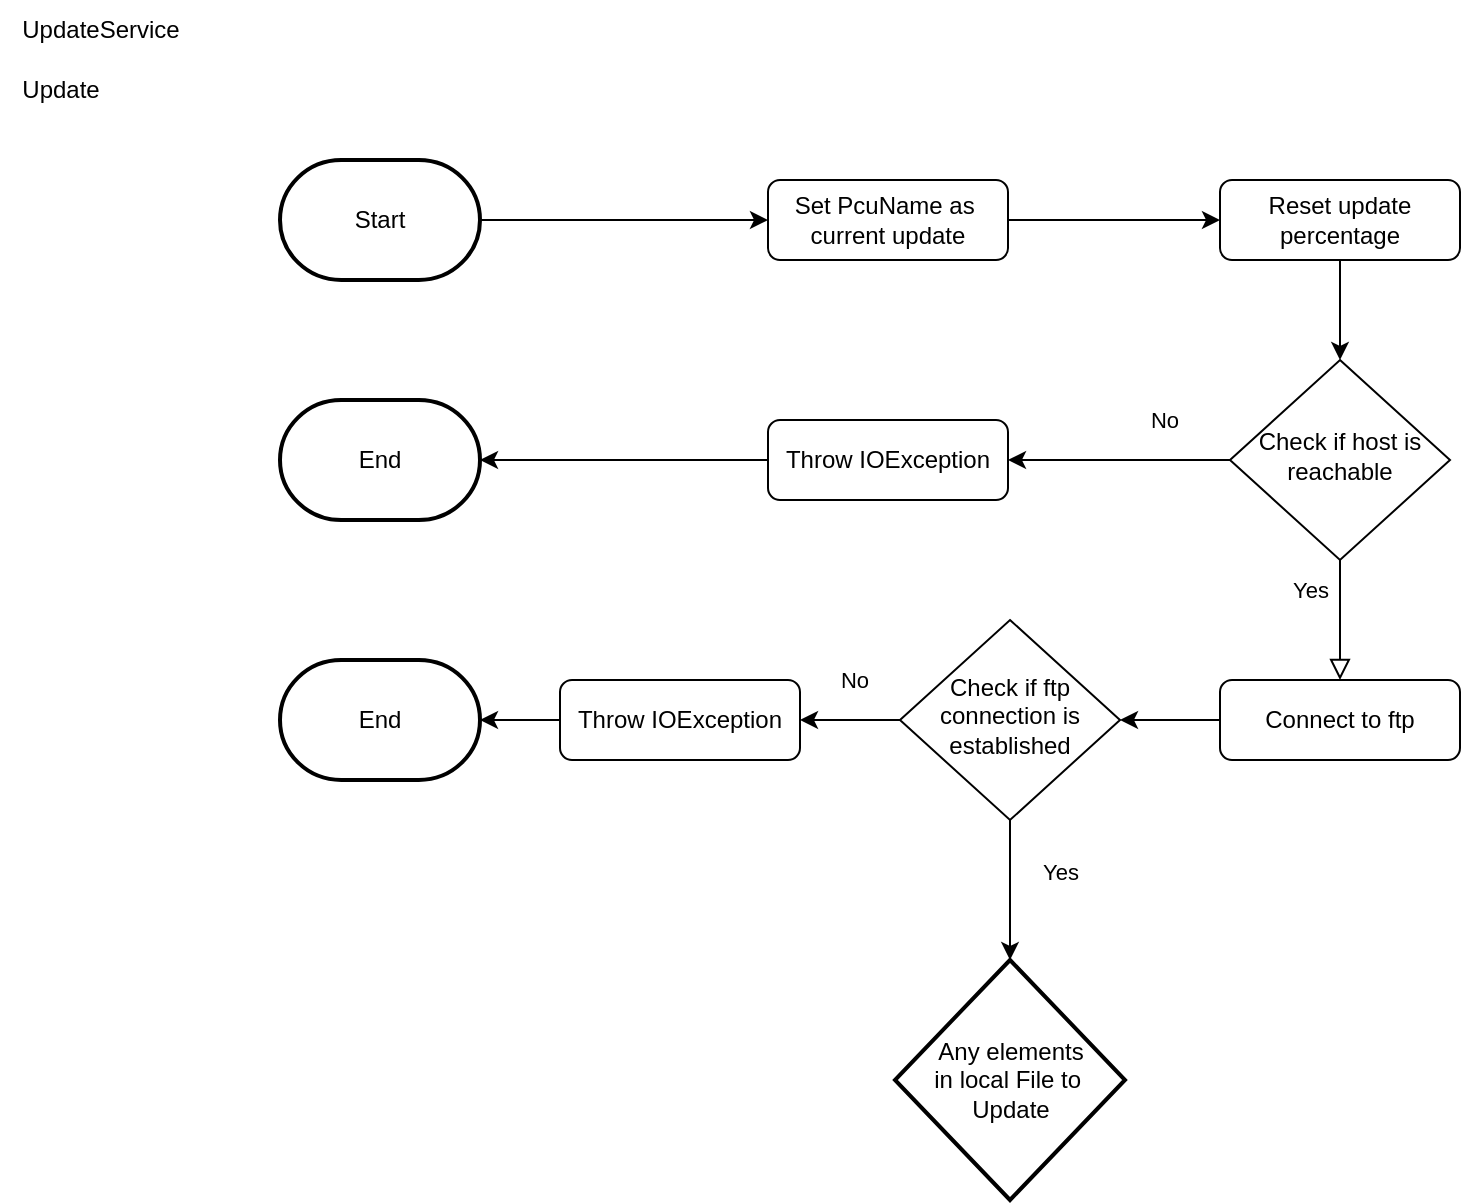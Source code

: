 <mxfile version="23.1.2" type="github">
  <diagram id="C5RBs43oDa-KdzZeNtuy" name="Page-1">
    <mxGraphModel dx="1434" dy="698" grid="1" gridSize="10" guides="1" tooltips="1" connect="1" arrows="1" fold="1" page="1" pageScale="1" pageWidth="827" pageHeight="1169" math="0" shadow="0">
      <root>
        <mxCell id="WIyWlLk6GJQsqaUBKTNV-0" />
        <mxCell id="WIyWlLk6GJQsqaUBKTNV-1" parent="WIyWlLk6GJQsqaUBKTNV-0" />
        <mxCell id="KiOhNjsRn19e5gCm-0zP-0" value="&lt;div&gt;UpdateService&lt;/div&gt;" style="text;html=1;align=center;verticalAlign=middle;resizable=0;points=[];autosize=1;strokeColor=none;fillColor=none;" vertex="1" parent="WIyWlLk6GJQsqaUBKTNV-1">
          <mxGeometry x="30" y="20" width="100" height="30" as="geometry" />
        </mxCell>
        <mxCell id="KiOhNjsRn19e5gCm-0zP-1" value="&lt;div&gt;Update&lt;/div&gt;" style="text;html=1;align=center;verticalAlign=middle;resizable=0;points=[];autosize=1;strokeColor=none;fillColor=none;" vertex="1" parent="WIyWlLk6GJQsqaUBKTNV-1">
          <mxGeometry x="30" y="50" width="60" height="30" as="geometry" />
        </mxCell>
        <mxCell id="KiOhNjsRn19e5gCm-0zP-18" value="" style="edgeStyle=orthogonalEdgeStyle;rounded=0;orthogonalLoop=1;jettySize=auto;html=1;" edge="1" parent="WIyWlLk6GJQsqaUBKTNV-1" source="KiOhNjsRn19e5gCm-0zP-3" target="KiOhNjsRn19e5gCm-0zP-17">
          <mxGeometry relative="1" as="geometry" />
        </mxCell>
        <mxCell id="KiOhNjsRn19e5gCm-0zP-3" value="Set PcuName as&amp;nbsp; current update" style="rounded=1;whiteSpace=wrap;html=1;fontSize=12;glass=0;strokeWidth=1;shadow=0;" vertex="1" parent="WIyWlLk6GJQsqaUBKTNV-1">
          <mxGeometry x="414" y="110" width="120" height="40" as="geometry" />
        </mxCell>
        <mxCell id="KiOhNjsRn19e5gCm-0zP-20" style="edgeStyle=orthogonalEdgeStyle;rounded=0;orthogonalLoop=1;jettySize=auto;html=1;entryX=1;entryY=0.5;entryDx=0;entryDy=0;" edge="1" parent="WIyWlLk6GJQsqaUBKTNV-1" source="KiOhNjsRn19e5gCm-0zP-6" target="KiOhNjsRn19e5gCm-0zP-13">
          <mxGeometry relative="1" as="geometry">
            <mxPoint x="580" y="250" as="targetPoint" />
          </mxGeometry>
        </mxCell>
        <mxCell id="KiOhNjsRn19e5gCm-0zP-21" value="No" style="edgeLabel;html=1;align=center;verticalAlign=middle;resizable=0;points=[];" vertex="1" connectable="0" parent="KiOhNjsRn19e5gCm-0zP-20">
          <mxGeometry x="0.12" y="-5" relative="1" as="geometry">
            <mxPoint x="29" y="-15" as="offset" />
          </mxGeometry>
        </mxCell>
        <mxCell id="KiOhNjsRn19e5gCm-0zP-6" value="Check if host is reachable" style="rhombus;whiteSpace=wrap;html=1;shadow=0;fontFamily=Helvetica;fontSize=12;align=center;strokeWidth=1;spacing=6;spacingTop=-4;" vertex="1" parent="WIyWlLk6GJQsqaUBKTNV-1">
          <mxGeometry x="645" y="200" width="110" height="100" as="geometry" />
        </mxCell>
        <mxCell id="KiOhNjsRn19e5gCm-0zP-7" style="edgeStyle=orthogonalEdgeStyle;rounded=0;orthogonalLoop=1;jettySize=auto;html=1;entryX=0;entryY=0.5;entryDx=0;entryDy=0;exitX=1;exitY=0.5;exitDx=0;exitDy=0;exitPerimeter=0;" edge="1" parent="WIyWlLk6GJQsqaUBKTNV-1" source="KiOhNjsRn19e5gCm-0zP-16" target="KiOhNjsRn19e5gCm-0zP-3">
          <mxGeometry relative="1" as="geometry">
            <mxPoint x="315" y="130" as="sourcePoint" />
          </mxGeometry>
        </mxCell>
        <mxCell id="KiOhNjsRn19e5gCm-0zP-10" value="Yes" style="edgeStyle=orthogonalEdgeStyle;rounded=0;html=1;jettySize=auto;orthogonalLoop=1;fontSize=11;endArrow=block;endFill=0;endSize=8;strokeWidth=1;shadow=0;labelBackgroundColor=none;entryX=0.5;entryY=0;entryDx=0;entryDy=0;exitX=0.5;exitY=1;exitDx=0;exitDy=0;" edge="1" parent="WIyWlLk6GJQsqaUBKTNV-1" source="KiOhNjsRn19e5gCm-0zP-6" target="KiOhNjsRn19e5gCm-0zP-11">
          <mxGeometry x="-0.5" y="-15" relative="1" as="geometry">
            <mxPoint as="offset" />
            <mxPoint x="265" y="440" as="sourcePoint" />
            <mxPoint x="265" y="510" as="targetPoint" />
          </mxGeometry>
        </mxCell>
        <mxCell id="KiOhNjsRn19e5gCm-0zP-25" style="edgeStyle=orthogonalEdgeStyle;rounded=0;orthogonalLoop=1;jettySize=auto;html=1;entryX=1;entryY=0.5;entryDx=0;entryDy=0;" edge="1" parent="WIyWlLk6GJQsqaUBKTNV-1" source="KiOhNjsRn19e5gCm-0zP-11" target="KiOhNjsRn19e5gCm-0zP-24">
          <mxGeometry relative="1" as="geometry" />
        </mxCell>
        <mxCell id="KiOhNjsRn19e5gCm-0zP-11" value="Connect to ftp" style="rounded=1;whiteSpace=wrap;html=1;fontSize=12;glass=0;strokeWidth=1;shadow=0;" vertex="1" parent="WIyWlLk6GJQsqaUBKTNV-1">
          <mxGeometry x="640" y="360" width="120" height="40" as="geometry" />
        </mxCell>
        <mxCell id="KiOhNjsRn19e5gCm-0zP-13" value="Throw IOException" style="rounded=1;whiteSpace=wrap;html=1;fontSize=12;glass=0;strokeWidth=1;shadow=0;" vertex="1" parent="WIyWlLk6GJQsqaUBKTNV-1">
          <mxGeometry x="414" y="230" width="120" height="40" as="geometry" />
        </mxCell>
        <mxCell id="KiOhNjsRn19e5gCm-0zP-16" value="Start" style="strokeWidth=2;html=1;shape=mxgraph.flowchart.terminator;whiteSpace=wrap;" vertex="1" parent="WIyWlLk6GJQsqaUBKTNV-1">
          <mxGeometry x="170" y="100" width="100" height="60" as="geometry" />
        </mxCell>
        <mxCell id="KiOhNjsRn19e5gCm-0zP-19" style="edgeStyle=orthogonalEdgeStyle;rounded=0;orthogonalLoop=1;jettySize=auto;html=1;entryX=0.5;entryY=0;entryDx=0;entryDy=0;" edge="1" parent="WIyWlLk6GJQsqaUBKTNV-1" source="KiOhNjsRn19e5gCm-0zP-17" target="KiOhNjsRn19e5gCm-0zP-6">
          <mxGeometry relative="1" as="geometry">
            <mxPoint x="700" y="190" as="targetPoint" />
          </mxGeometry>
        </mxCell>
        <mxCell id="KiOhNjsRn19e5gCm-0zP-17" value="Reset update percentage" style="rounded=1;whiteSpace=wrap;html=1;fontSize=12;glass=0;strokeWidth=1;shadow=0;" vertex="1" parent="WIyWlLk6GJQsqaUBKTNV-1">
          <mxGeometry x="640" y="110" width="120" height="40" as="geometry" />
        </mxCell>
        <mxCell id="KiOhNjsRn19e5gCm-0zP-22" value="End" style="strokeWidth=2;html=1;shape=mxgraph.flowchart.terminator;whiteSpace=wrap;" vertex="1" parent="WIyWlLk6GJQsqaUBKTNV-1">
          <mxGeometry x="170" y="220" width="100" height="60" as="geometry" />
        </mxCell>
        <mxCell id="KiOhNjsRn19e5gCm-0zP-23" style="edgeStyle=orthogonalEdgeStyle;rounded=0;orthogonalLoop=1;jettySize=auto;html=1;entryX=1;entryY=0.5;entryDx=0;entryDy=0;entryPerimeter=0;" edge="1" parent="WIyWlLk6GJQsqaUBKTNV-1" source="KiOhNjsRn19e5gCm-0zP-13" target="KiOhNjsRn19e5gCm-0zP-22">
          <mxGeometry relative="1" as="geometry" />
        </mxCell>
        <mxCell id="KiOhNjsRn19e5gCm-0zP-26" style="edgeStyle=orthogonalEdgeStyle;rounded=0;orthogonalLoop=1;jettySize=auto;html=1;exitX=0;exitY=0.5;exitDx=0;exitDy=0;entryX=1;entryY=0.5;entryDx=0;entryDy=0;" edge="1" parent="WIyWlLk6GJQsqaUBKTNV-1" source="KiOhNjsRn19e5gCm-0zP-24" target="KiOhNjsRn19e5gCm-0zP-28">
          <mxGeometry relative="1" as="geometry">
            <mxPoint x="410" y="380" as="targetPoint" />
          </mxGeometry>
        </mxCell>
        <mxCell id="KiOhNjsRn19e5gCm-0zP-27" value="No" style="edgeLabel;html=1;align=center;verticalAlign=middle;resizable=0;points=[];" vertex="1" connectable="0" parent="KiOhNjsRn19e5gCm-0zP-26">
          <mxGeometry x="-0.065" y="-1" relative="1" as="geometry">
            <mxPoint y="-19" as="offset" />
          </mxGeometry>
        </mxCell>
        <mxCell id="KiOhNjsRn19e5gCm-0zP-31" style="edgeStyle=orthogonalEdgeStyle;rounded=0;orthogonalLoop=1;jettySize=auto;html=1;entryX=0.5;entryY=0;entryDx=0;entryDy=0;entryPerimeter=0;" edge="1" parent="WIyWlLk6GJQsqaUBKTNV-1" source="KiOhNjsRn19e5gCm-0zP-24" target="KiOhNjsRn19e5gCm-0zP-34">
          <mxGeometry relative="1" as="geometry">
            <mxPoint x="535" y="490" as="targetPoint" />
          </mxGeometry>
        </mxCell>
        <mxCell id="KiOhNjsRn19e5gCm-0zP-33" value="&lt;div&gt;Yes&lt;/div&gt;" style="edgeLabel;html=1;align=center;verticalAlign=middle;resizable=0;points=[];" vertex="1" connectable="0" parent="KiOhNjsRn19e5gCm-0zP-31">
          <mxGeometry x="0.105" y="4" relative="1" as="geometry">
            <mxPoint x="21" y="-13" as="offset" />
          </mxGeometry>
        </mxCell>
        <mxCell id="KiOhNjsRn19e5gCm-0zP-24" value="&lt;div&gt;Check if ftp connection is &lt;br&gt;&lt;/div&gt;&lt;div&gt;established&lt;br&gt;&lt;/div&gt;" style="rhombus;whiteSpace=wrap;html=1;shadow=0;fontFamily=Helvetica;fontSize=12;align=center;strokeWidth=1;spacing=6;spacingTop=-4;" vertex="1" parent="WIyWlLk6GJQsqaUBKTNV-1">
          <mxGeometry x="480" y="330" width="110" height="100" as="geometry" />
        </mxCell>
        <mxCell id="KiOhNjsRn19e5gCm-0zP-28" value="Throw IOException" style="rounded=1;whiteSpace=wrap;html=1;fontSize=12;glass=0;strokeWidth=1;shadow=0;" vertex="1" parent="WIyWlLk6GJQsqaUBKTNV-1">
          <mxGeometry x="310" y="360" width="120" height="40" as="geometry" />
        </mxCell>
        <mxCell id="KiOhNjsRn19e5gCm-0zP-29" value="End" style="strokeWidth=2;html=1;shape=mxgraph.flowchart.terminator;whiteSpace=wrap;" vertex="1" parent="WIyWlLk6GJQsqaUBKTNV-1">
          <mxGeometry x="170" y="350" width="100" height="60" as="geometry" />
        </mxCell>
        <mxCell id="KiOhNjsRn19e5gCm-0zP-30" style="edgeStyle=orthogonalEdgeStyle;rounded=0;orthogonalLoop=1;jettySize=auto;html=1;entryX=1;entryY=0.5;entryDx=0;entryDy=0;entryPerimeter=0;" edge="1" parent="WIyWlLk6GJQsqaUBKTNV-1" source="KiOhNjsRn19e5gCm-0zP-28" target="KiOhNjsRn19e5gCm-0zP-29">
          <mxGeometry relative="1" as="geometry" />
        </mxCell>
        <mxCell id="KiOhNjsRn19e5gCm-0zP-34" value="&lt;div&gt;Any elements&lt;/div&gt;&lt;div&gt;in local File to&amp;nbsp;&lt;/div&gt;&lt;div&gt;Update&lt;br&gt;&lt;/div&gt;" style="strokeWidth=2;html=1;shape=mxgraph.flowchart.decision;whiteSpace=wrap;" vertex="1" parent="WIyWlLk6GJQsqaUBKTNV-1">
          <mxGeometry x="477.5" y="500" width="115" height="120" as="geometry" />
        </mxCell>
      </root>
    </mxGraphModel>
  </diagram>
</mxfile>
